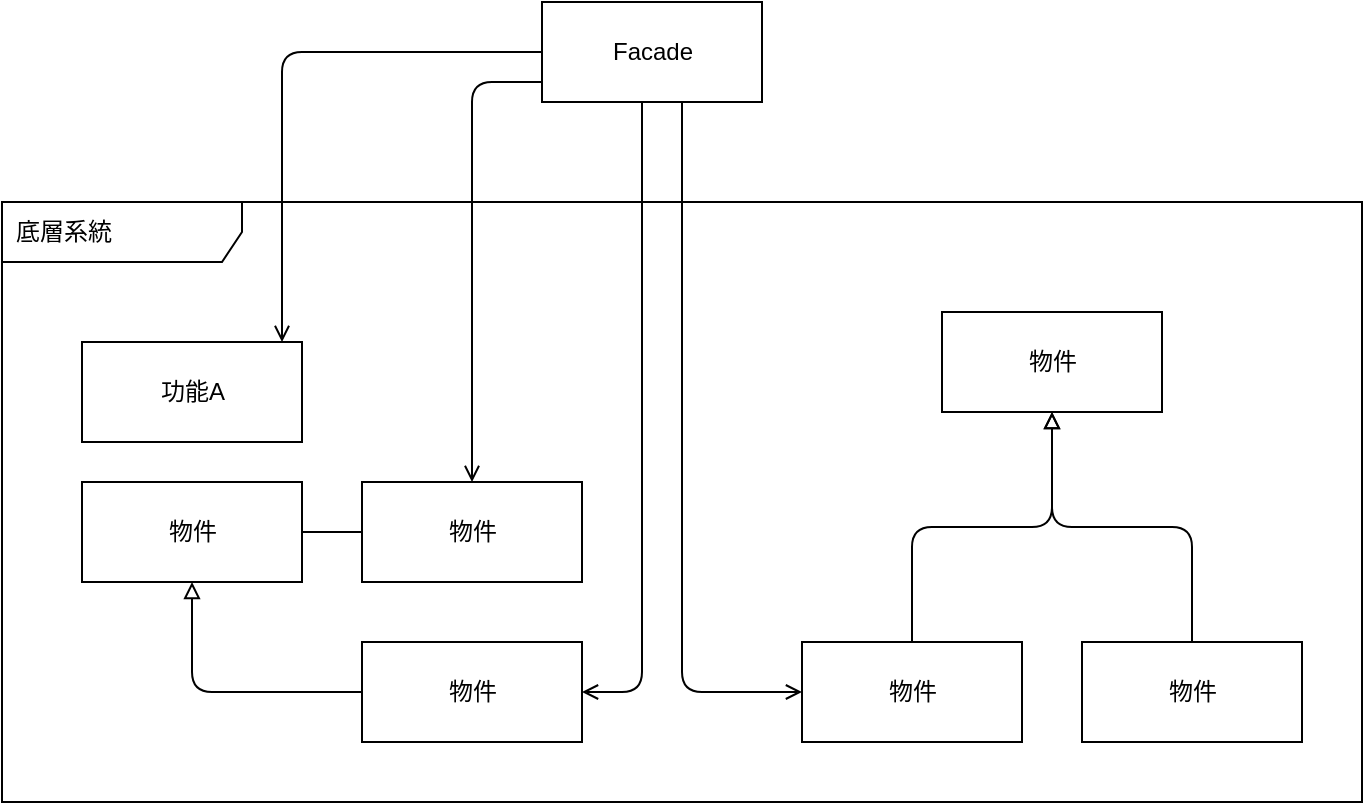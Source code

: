 <mxfile>
    <diagram id="d83kzSXht3X1S-d5lUm-" name="Facade Picture">
        <mxGraphModel dx="1046" dy="771" grid="1" gridSize="10" guides="1" tooltips="1" connect="1" arrows="1" fold="1" page="1" pageScale="1" pageWidth="1100" pageHeight="850" math="0" shadow="0">
            <root>
                <mxCell id="0"/>
                <mxCell id="1" parent="0"/>
                <mxCell id="2" value="底層系統" style="shape=umlFrame;whiteSpace=wrap;html=1;width=120;height=30;boundedLbl=1;verticalAlign=middle;align=left;spacingLeft=5;direction=east;" parent="1" vertex="1">
                    <mxGeometry x="120" y="320" width="680" height="300" as="geometry"/>
                </mxCell>
                <mxCell id="11" value="" style="edgeStyle=orthogonalEdgeStyle;html=1;endArrow=open;endFill=0;" parent="1" source="3" target="4" edge="1">
                    <mxGeometry relative="1" as="geometry">
                        <Array as="points">
                            <mxPoint x="260" y="245"/>
                        </Array>
                    </mxGeometry>
                </mxCell>
                <mxCell id="16" value="" style="html=1;endArrow=open;endFill=0;edgeStyle=orthogonalEdgeStyle;" parent="1" source="3" target="7" edge="1">
                    <mxGeometry relative="1" as="geometry">
                        <Array as="points">
                            <mxPoint x="355" y="260"/>
                        </Array>
                    </mxGeometry>
                </mxCell>
                <mxCell id="17" value="" style="edgeStyle=orthogonalEdgeStyle;html=1;endArrow=open;endFill=0;entryX=1;entryY=0.5;entryDx=0;entryDy=0;" parent="1" source="3" target="6" edge="1">
                    <mxGeometry relative="1" as="geometry">
                        <Array as="points">
                            <mxPoint x="440" y="565"/>
                        </Array>
                    </mxGeometry>
                </mxCell>
                <mxCell id="19" value="" style="edgeStyle=orthogonalEdgeStyle;html=1;endArrow=open;endFill=0;" parent="1" source="3" target="9" edge="1">
                    <mxGeometry relative="1" as="geometry">
                        <mxPoint x="580" y="245" as="targetPoint"/>
                        <Array as="points">
                            <mxPoint x="460" y="565"/>
                        </Array>
                    </mxGeometry>
                </mxCell>
                <mxCell id="3" value="Facade" style="html=1;" parent="1" vertex="1">
                    <mxGeometry x="390" y="220" width="110" height="50" as="geometry"/>
                </mxCell>
                <mxCell id="4" value="功能A" style="html=1;" parent="1" vertex="1">
                    <mxGeometry x="160" y="390" width="110" height="50" as="geometry"/>
                </mxCell>
                <mxCell id="13" value="" style="edgeStyle=orthogonalEdgeStyle;html=1;endArrow=none;endFill=0;" parent="1" source="5" target="7" edge="1">
                    <mxGeometry relative="1" as="geometry"/>
                </mxCell>
                <mxCell id="5" value="物件&lt;span style=&quot;color: rgba(0 , 0 , 0 , 0) ; font-family: monospace ; font-size: 0px&quot;&gt;%3CmxGraphModel%3E%3Croot%3E%3CmxCell%20id%3D%220%22%2F%3E%3CmxCell%20id%3D%221%22%20parent%3D%220%22%2F%3E%3CmxCell%20id%3D%222%22%20value%3D%22%E5%8A%9F%E8%83%BDA%22%20style%3D%22html%3D1%3B%22%20vertex%3D%221%22%20parent%3D%221%22%3E%3CmxGeometry%20x%3D%22200%22%20y%3D%22400%22%20width%3D%22110%22%20height%3D%2250%22%20as%3D%22geometry%22%2F%3E%3C%2FmxCell%3E%3C%2Froot%3E%3C%2FmxGraphModel%3E&lt;/span&gt;" style="html=1;" parent="1" vertex="1">
                    <mxGeometry x="160" y="460" width="110" height="50" as="geometry"/>
                </mxCell>
                <mxCell id="12" value="" style="edgeStyle=orthogonalEdgeStyle;html=1;endArrow=block;endFill=0;" parent="1" source="6" target="5" edge="1">
                    <mxGeometry relative="1" as="geometry"/>
                </mxCell>
                <mxCell id="6" value="物件&lt;span style=&quot;color: rgba(0 , 0 , 0 , 0) ; font-family: monospace ; font-size: 0px&quot;&gt;%3CmxGraphModel%3E%3Croot%3E%3CmxCell%20id%3D%220%22%2F%3E%3CmxCell%20id%3D%221%22%20parent%3D%220%22%2F%3E%3CmxCell%20id%3D%222%22%20value%3D%22%E5%8A%9F%E8%83%BDA%22%20style%3D%22html%3D1%3B%22%20vertex%3D%221%22%20parent%3D%221%22%3E%3CmxGeometry%20x%3D%22200%22%20y%3D%22400%22%20width%3D%22110%22%20height%3D%2250%22%20as%3D%22geometry%22%2F%3E%3C%2FmxCell%3E%3C%2Froot%3E%3C%2FmxGraphModel%3E&lt;/span&gt;" style="html=1;" parent="1" vertex="1">
                    <mxGeometry x="300" y="540" width="110" height="50" as="geometry"/>
                </mxCell>
                <mxCell id="7" value="物件&lt;span style=&quot;color: rgba(0 , 0 , 0 , 0) ; font-family: monospace ; font-size: 0px&quot;&gt;%3CmxGraphModel%3E%3Croot%3E%3CmxCell%20id%3D%220%22%2F%3E%3CmxCell%20id%3D%221%22%20parent%3D%220%22%2F%3E%3CmxCell%20id%3D%222%22%20value%3D%22%E5%8A%9F%E8%83%BDA%22%20style%3D%22html%3D1%3B%22%20vertex%3D%221%22%20parent%3D%221%22%3E%3CmxGeometry%20x%3D%22200%22%20y%3D%22400%22%20width%3D%22110%22%20height%3D%2250%22%20as%3D%22geometry%22%2F%3E%3C%2FmxCell%3E%3C%2Froot%3E%3C%2FmxGraphModel%3E&lt;/span&gt;" style="html=1;" parent="1" vertex="1">
                    <mxGeometry x="300" y="460" width="110" height="50" as="geometry"/>
                </mxCell>
                <mxCell id="8" value="物件&lt;span style=&quot;color: rgba(0 , 0 , 0 , 0) ; font-family: monospace ; font-size: 0px&quot;&gt;%3CmxGraphModel%3E%3Croot%3E%3CmxCell%20id%3D%220%22%2F%3E%3CmxCell%20id%3D%221%22%20parent%3D%220%22%2F%3E%3CmxCell%20id%3D%222%22%20value%3D%22%E5%8A%9F%E8%83%BDA%22%20style%3D%22html%3D1%3B%22%20vertex%3D%221%22%20parent%3D%221%22%3E%3CmxGeometry%20x%3D%22200%22%20y%3D%22400%22%20width%3D%22110%22%20height%3D%2250%22%20as%3D%22geometry%22%2F%3E%3C%2FmxCell%3E%3C%2Froot%3E%3C%2FmxGraphModel%3E&lt;/span&gt;" style="html=1;" parent="1" vertex="1">
                    <mxGeometry x="590" y="375" width="110" height="50" as="geometry"/>
                </mxCell>
                <mxCell id="14" value="" style="edgeStyle=orthogonalEdgeStyle;html=1;endArrow=block;endFill=0;" parent="1" source="9" target="8" edge="1">
                    <mxGeometry relative="1" as="geometry"/>
                </mxCell>
                <mxCell id="9" value="物件&lt;span style=&quot;color: rgba(0 , 0 , 0 , 0) ; font-family: monospace ; font-size: 0px&quot;&gt;%3CmxGraphModel%3E%3Croot%3E%3CmxCell%20id%3D%220%22%2F%3E%3CmxCell%20id%3D%221%22%20parent%3D%220%22%2F%3E%3CmxCell%20id%3D%222%22%20value%3D%22%E5%8A%9F%E8%83%BDA%22%20style%3D%22html%3D1%3B%22%20vertex%3D%221%22%20parent%3D%221%22%3E%3CmxGeometry%20x%3D%22200%22%20y%3D%22400%22%20width%3D%22110%22%20height%3D%2250%22%20as%3D%22geometry%22%2F%3E%3C%2FmxCell%3E%3C%2Froot%3E%3C%2FmxGraphModel%3E&lt;/span&gt;" style="html=1;" parent="1" vertex="1">
                    <mxGeometry x="520" y="540" width="110" height="50" as="geometry"/>
                </mxCell>
                <mxCell id="15" value="" style="edgeStyle=orthogonalEdgeStyle;html=1;endArrow=block;endFill=0;" parent="1" source="10" target="8" edge="1">
                    <mxGeometry relative="1" as="geometry"/>
                </mxCell>
                <mxCell id="10" value="物件&lt;span style=&quot;color: rgba(0 , 0 , 0 , 0) ; font-family: monospace ; font-size: 0px&quot;&gt;%3CmxGraphModel%3E%3Croot%3E%3CmxCell%20id%3D%220%22%2F%3E%3CmxCell%20id%3D%221%22%20parent%3D%220%22%2F%3E%3CmxCell%20id%3D%222%22%20value%3D%22%E5%8A%9F%E8%83%BDA%22%20style%3D%22html%3D1%3B%22%20vertex%3D%221%22%20parent%3D%221%22%3E%3CmxGeometry%20x%3D%22200%22%20y%3D%22400%22%20width%3D%22110%22%20height%3D%2250%22%20as%3D%22geometry%22%2F%3E%3C%2FmxCell%3E%3C%2Froot%3E%3C%2FmxGraphModel%3E&lt;/span&gt;" style="html=1;" parent="1" vertex="1">
                    <mxGeometry x="660" y="540" width="110" height="50" as="geometry"/>
                </mxCell>
            </root>
        </mxGraphModel>
    </diagram>
    <diagram id="arzLUADW8bWdLVG12Uhc" name="Compare">
        <mxGraphModel dx="1046" dy="771" grid="1" gridSize="10" guides="1" tooltips="1" connect="1" arrows="1" fold="1" page="1" pageScale="1" pageWidth="1100" pageHeight="850" math="0" shadow="0">
            <root>
                <mxCell id="YScQiTneVQuB_FH6bq4R-0"/>
                <mxCell id="YScQiTneVQuB_FH6bq4R-1" parent="YScQiTneVQuB_FH6bq4R-0"/>
                <mxCell id="YScQiTneVQuB_FH6bq4R-28" value="" style="group" vertex="1" connectable="0" parent="YScQiTneVQuB_FH6bq4R-1">
                    <mxGeometry x="40" y="410" width="490" height="260" as="geometry"/>
                </mxCell>
                <mxCell id="YScQiTneVQuB_FH6bq4R-16" value="使用Facade模式" style="shape=umlFrame;whiteSpace=wrap;html=1;width=130;height=30;boundedLbl=1;verticalAlign=middle;align=left;spacingLeft=5;" vertex="1" parent="YScQiTneVQuB_FH6bq4R-28">
                    <mxGeometry width="490" height="260" as="geometry"/>
                </mxCell>
                <mxCell id="YScQiTneVQuB_FH6bq4R-17" value="ClientA" style="html=1;" vertex="1" parent="YScQiTneVQuB_FH6bq4R-28">
                    <mxGeometry x="20" y="65" width="110" height="50" as="geometry"/>
                </mxCell>
                <mxCell id="YScQiTneVQuB_FH6bq4R-18" value="ClientB" style="html=1;strokeColor=#FFFFFF;" vertex="1" parent="YScQiTneVQuB_FH6bq4R-28">
                    <mxGeometry x="20" y="160" width="110" height="50" as="geometry"/>
                </mxCell>
                <mxCell id="YScQiTneVQuB_FH6bq4R-19" value="DB" style="html=1;" vertex="1" parent="YScQiTneVQuB_FH6bq4R-28">
                    <mxGeometry x="360" y="40" width="110" height="50" as="geometry"/>
                </mxCell>
                <mxCell id="YScQiTneVQuB_FH6bq4R-20" value="Model" style="html=1;" vertex="1" parent="YScQiTneVQuB_FH6bq4R-28">
                    <mxGeometry x="360" y="110" width="110" height="50" as="geometry"/>
                </mxCell>
                <mxCell id="YScQiTneVQuB_FH6bq4R-21" value="Element" style="html=1;" vertex="1" parent="YScQiTneVQuB_FH6bq4R-28">
                    <mxGeometry x="360" y="180" width="110" height="50" as="geometry"/>
                </mxCell>
                <mxCell id="YScQiTneVQuB_FH6bq4R-23" value="" style="edgeStyle=none;html=1;endArrow=open;endFill=0;strokeColor=#FFFF66;" edge="1" parent="YScQiTneVQuB_FH6bq4R-28" source="YScQiTneVQuB_FH6bq4R-22" target="YScQiTneVQuB_FH6bq4R-19">
                    <mxGeometry relative="1" as="geometry"/>
                </mxCell>
                <mxCell id="YScQiTneVQuB_FH6bq4R-24" value="" style="edgeStyle=none;html=1;endArrow=open;endFill=0;strokeColor=#FFFF66;" edge="1" parent="YScQiTneVQuB_FH6bq4R-28" source="YScQiTneVQuB_FH6bq4R-22" target="YScQiTneVQuB_FH6bq4R-20">
                    <mxGeometry relative="1" as="geometry"/>
                </mxCell>
                <mxCell id="YScQiTneVQuB_FH6bq4R-25" value="" style="edgeStyle=none;html=1;endArrow=open;endFill=0;strokeColor=#FFFF66;" edge="1" parent="YScQiTneVQuB_FH6bq4R-28" source="YScQiTneVQuB_FH6bq4R-22" target="YScQiTneVQuB_FH6bq4R-21">
                    <mxGeometry relative="1" as="geometry"/>
                </mxCell>
                <mxCell id="YScQiTneVQuB_FH6bq4R-22" value="Facade" style="html=1;strokeColor=#FFFF66;" vertex="1" parent="YScQiTneVQuB_FH6bq4R-28">
                    <mxGeometry x="190" y="110" width="110" height="50" as="geometry"/>
                </mxCell>
                <mxCell id="YScQiTneVQuB_FH6bq4R-26" value="" style="edgeStyle=none;html=1;endArrow=open;endFill=0;strokeColor=#FFFFFF;" edge="1" parent="YScQiTneVQuB_FH6bq4R-28" source="YScQiTneVQuB_FH6bq4R-17" target="YScQiTneVQuB_FH6bq4R-22">
                    <mxGeometry relative="1" as="geometry"/>
                </mxCell>
                <mxCell id="YScQiTneVQuB_FH6bq4R-27" value="" style="edgeStyle=none;html=1;endArrow=open;endFill=0;strokeColor=#FFFFFF;" edge="1" parent="YScQiTneVQuB_FH6bq4R-28" source="YScQiTneVQuB_FH6bq4R-18" target="YScQiTneVQuB_FH6bq4R-22">
                    <mxGeometry relative="1" as="geometry"/>
                </mxCell>
                <mxCell id="YScQiTneVQuB_FH6bq4R-29" value="" style="group" vertex="1" connectable="0" parent="YScQiTneVQuB_FH6bq4R-1">
                    <mxGeometry x="50" y="40" width="470" height="290" as="geometry"/>
                </mxCell>
                <mxCell id="YScQiTneVQuB_FH6bq4R-2" value="一般的程式使用情況" style="shape=umlFrame;whiteSpace=wrap;html=1;width=130;height=30;boundedLbl=1;verticalAlign=middle;align=left;spacingLeft=5;" vertex="1" parent="YScQiTneVQuB_FH6bq4R-29">
                    <mxGeometry width="470" height="290" as="geometry"/>
                </mxCell>
                <mxCell id="YScQiTneVQuB_FH6bq4R-3" value="ClientA" style="html=1;" vertex="1" parent="YScQiTneVQuB_FH6bq4R-29">
                    <mxGeometry x="30" y="90" width="110" height="50" as="geometry"/>
                </mxCell>
                <mxCell id="YScQiTneVQuB_FH6bq4R-4" value="ClientB" style="html=1;strokeColor=#FFFF66;" vertex="1" parent="YScQiTneVQuB_FH6bq4R-29">
                    <mxGeometry x="30" y="170" width="110" height="50" as="geometry"/>
                </mxCell>
                <mxCell id="YScQiTneVQuB_FH6bq4R-5" value="DB" style="html=1;" vertex="1" parent="YScQiTneVQuB_FH6bq4R-29">
                    <mxGeometry x="310" y="60" width="110" height="50" as="geometry"/>
                </mxCell>
                <mxCell id="YScQiTneVQuB_FH6bq4R-8" value="" style="html=1;endArrow=open;endFill=0;" edge="1" parent="YScQiTneVQuB_FH6bq4R-29" source="YScQiTneVQuB_FH6bq4R-3" target="YScQiTneVQuB_FH6bq4R-5">
                    <mxGeometry relative="1" as="geometry"/>
                </mxCell>
                <mxCell id="YScQiTneVQuB_FH6bq4R-11" value="" style="html=1;endArrow=open;endFill=0;strokeColor=#FFFF66;" edge="1" parent="YScQiTneVQuB_FH6bq4R-29" source="YScQiTneVQuB_FH6bq4R-4" target="YScQiTneVQuB_FH6bq4R-5">
                    <mxGeometry relative="1" as="geometry"/>
                </mxCell>
                <mxCell id="YScQiTneVQuB_FH6bq4R-6" value="Model" style="html=1;" vertex="1" parent="YScQiTneVQuB_FH6bq4R-29">
                    <mxGeometry x="310" y="130" width="110" height="50" as="geometry"/>
                </mxCell>
                <mxCell id="YScQiTneVQuB_FH6bq4R-9" value="" style="html=1;endArrow=open;endFill=0;" edge="1" parent="YScQiTneVQuB_FH6bq4R-29" source="YScQiTneVQuB_FH6bq4R-3" target="YScQiTneVQuB_FH6bq4R-6">
                    <mxGeometry relative="1" as="geometry"/>
                </mxCell>
                <mxCell id="YScQiTneVQuB_FH6bq4R-13" value="" style="html=1;endArrow=open;endFill=0;strokeColor=#FFFF66;" edge="1" parent="YScQiTneVQuB_FH6bq4R-29" source="YScQiTneVQuB_FH6bq4R-4" target="YScQiTneVQuB_FH6bq4R-6">
                    <mxGeometry relative="1" as="geometry"/>
                </mxCell>
                <mxCell id="YScQiTneVQuB_FH6bq4R-15" value="" style="html=1;endArrow=open;endFill=0;strokeColor=#FFFF66;" edge="1" parent="YScQiTneVQuB_FH6bq4R-29" source="YScQiTneVQuB_FH6bq4R-4" target="YScQiTneVQuB_FH6bq4R-7">
                    <mxGeometry relative="1" as="geometry">
                        <mxPoint x="530" y="255" as="sourcePoint"/>
                    </mxGeometry>
                </mxCell>
                <mxCell id="YScQiTneVQuB_FH6bq4R-7" value="Element" style="html=1;" vertex="1" parent="YScQiTneVQuB_FH6bq4R-29">
                    <mxGeometry x="310" y="200" width="110" height="50" as="geometry"/>
                </mxCell>
                <mxCell id="YScQiTneVQuB_FH6bq4R-10" value="" style="html=1;endArrow=open;endFill=0;" edge="1" parent="YScQiTneVQuB_FH6bq4R-29" source="YScQiTneVQuB_FH6bq4R-3" target="YScQiTneVQuB_FH6bq4R-7">
                    <mxGeometry relative="1" as="geometry"/>
                </mxCell>
            </root>
        </mxGraphModel>
    </diagram>
    <diagram id="LBSRi7ktHxspyd5TfRgS" name="Example">
        <mxGraphModel dx="1046" dy="771" grid="1" gridSize="10" guides="1" tooltips="1" connect="1" arrows="1" fold="1" page="1" pageScale="1" pageWidth="1100" pageHeight="850" math="0" shadow="0">
            <root>
                <mxCell id="7oGd_SsefvQ4l5wGMKgt-0"/>
                <mxCell id="7oGd_SsefvQ4l5wGMKgt-1" parent="7oGd_SsefvQ4l5wGMKgt-0"/>
                <mxCell id="7oGd_SsefvQ4l5wGMKgt-2" value="&lt;&lt;interface&gt;&gt;&#10;InterfaceDB" style="swimlane;fontStyle=1;align=center;verticalAlign=top;childLayout=stackLayout;horizontal=1;startSize=40;horizontalStack=0;resizeParent=1;resizeParentMax=0;resizeLast=0;collapsible=1;marginBottom=0;" vertex="1" parent="7oGd_SsefvQ4l5wGMKgt-1">
                    <mxGeometry x="200" y="440" width="160" height="90" as="geometry"/>
                </mxCell>
                <mxCell id="7oGd_SsefvQ4l5wGMKgt-4" value="" style="line;strokeWidth=1;fillColor=none;align=left;verticalAlign=middle;spacingTop=-1;spacingLeft=3;spacingRight=3;rotatable=0;labelPosition=right;points=[];portConstraint=eastwest;" vertex="1" parent="7oGd_SsefvQ4l5wGMKgt-2">
                    <mxGeometry y="40" width="160" height="8" as="geometry"/>
                </mxCell>
                <mxCell id="7oGd_SsefvQ4l5wGMKgt-5" value="+ MethodA()&#10;+ MethodB()" style="text;strokeColor=none;fillColor=none;align=left;verticalAlign=top;spacingLeft=4;spacingRight=4;overflow=hidden;rotatable=0;points=[[0,0.5],[1,0.5]];portConstraint=eastwest;" vertex="1" parent="7oGd_SsefvQ4l5wGMKgt-2">
                    <mxGeometry y="48" width="160" height="42" as="geometry"/>
                </mxCell>
                <mxCell id="7oGd_SsefvQ4l5wGMKgt-89" value="" style="edgeStyle=none;html=1;endArrow=open;endFill=0;" edge="1" parent="7oGd_SsefvQ4l5wGMKgt-1" source="7oGd_SsefvQ4l5wGMKgt-74" target="7oGd_SsefvQ4l5wGMKgt-2">
                    <mxGeometry relative="1" as="geometry">
                        <mxPoint x="270" y="420" as="sourcePoint"/>
                        <mxPoint x="337.623" y="440" as="targetPoint"/>
                    </mxGeometry>
                </mxCell>
                <mxCell id="7oGd_SsefvQ4l5wGMKgt-17" value="" style="edgeStyle=none;html=1;endArrow=block;endFill=0;" edge="1" parent="7oGd_SsefvQ4l5wGMKgt-1" source="7oGd_SsefvQ4l5wGMKgt-13" target="7oGd_SsefvQ4l5wGMKgt-5">
                    <mxGeometry relative="1" as="geometry"/>
                </mxCell>
                <mxCell id="7oGd_SsefvQ4l5wGMKgt-13" value="db" style="swimlane;fontStyle=1;align=center;verticalAlign=top;childLayout=stackLayout;horizontal=1;startSize=26;horizontalStack=0;resizeParent=1;resizeParentMax=0;resizeLast=0;collapsible=1;marginBottom=0;" vertex="1" parent="7oGd_SsefvQ4l5wGMKgt-1">
                    <mxGeometry x="200" y="555" width="160" height="34" as="geometry"/>
                </mxCell>
                <mxCell id="7oGd_SsefvQ4l5wGMKgt-15" value="" style="line;strokeWidth=1;fillColor=none;align=left;verticalAlign=middle;spacingTop=-1;spacingLeft=3;spacingRight=3;rotatable=0;labelPosition=right;points=[];portConstraint=eastwest;" vertex="1" parent="7oGd_SsefvQ4l5wGMKgt-13">
                    <mxGeometry y="26" width="160" height="8" as="geometry"/>
                </mxCell>
                <mxCell id="7oGd_SsefvQ4l5wGMKgt-36" value="&lt;&lt;interface&gt;&gt;&#10;InterfaceModel" style="swimlane;fontStyle=1;align=center;verticalAlign=top;childLayout=stackLayout;horizontal=1;startSize=40;horizontalStack=0;resizeParent=1;resizeParentMax=0;resizeLast=0;collapsible=1;marginBottom=0;" vertex="1" parent="7oGd_SsefvQ4l5wGMKgt-1">
                    <mxGeometry x="380" y="440" width="180" height="90" as="geometry"/>
                </mxCell>
                <mxCell id="7oGd_SsefvQ4l5wGMKgt-37" value="" style="line;strokeWidth=1;fillColor=none;align=left;verticalAlign=middle;spacingTop=-1;spacingLeft=3;spacingRight=3;rotatable=0;labelPosition=right;points=[];portConstraint=eastwest;" vertex="1" parent="7oGd_SsefvQ4l5wGMKgt-36">
                    <mxGeometry y="40" width="180" height="8" as="geometry"/>
                </mxCell>
                <mxCell id="7oGd_SsefvQ4l5wGMKgt-38" value="+ MethodA()&#10;+ MethodB()" style="text;strokeColor=none;fillColor=none;align=left;verticalAlign=top;spacingLeft=4;spacingRight=4;overflow=hidden;rotatable=0;points=[[0,0.5],[1,0.5]];portConstraint=eastwest;" vertex="1" parent="7oGd_SsefvQ4l5wGMKgt-36">
                    <mxGeometry y="48" width="180" height="42" as="geometry"/>
                </mxCell>
                <mxCell id="7oGd_SsefvQ4l5wGMKgt-42" value="" style="edgeStyle=none;html=1;endArrow=block;endFill=0;" edge="1" parent="7oGd_SsefvQ4l5wGMKgt-1" source="7oGd_SsefvQ4l5wGMKgt-43" target="7oGd_SsefvQ4l5wGMKgt-38">
                    <mxGeometry relative="1" as="geometry"/>
                </mxCell>
                <mxCell id="7oGd_SsefvQ4l5wGMKgt-43" value="model" style="swimlane;fontStyle=1;align=center;verticalAlign=top;childLayout=stackLayout;horizontal=1;startSize=26;horizontalStack=0;resizeParent=1;resizeParentMax=0;resizeLast=0;collapsible=1;marginBottom=0;" vertex="1" parent="7oGd_SsefvQ4l5wGMKgt-1">
                    <mxGeometry x="380" y="555" width="180" height="34" as="geometry"/>
                </mxCell>
                <mxCell id="7oGd_SsefvQ4l5wGMKgt-44" value="" style="line;strokeWidth=1;fillColor=none;align=left;verticalAlign=middle;spacingTop=-1;spacingLeft=3;spacingRight=3;rotatable=0;labelPosition=right;points=[];portConstraint=eastwest;" vertex="1" parent="7oGd_SsefvQ4l5wGMKgt-43">
                    <mxGeometry y="26" width="180" height="8" as="geometry"/>
                </mxCell>
                <mxCell id="7oGd_SsefvQ4l5wGMKgt-46" value="&lt;&lt;interface&gt;&gt;&#10;InterfaceElement" style="swimlane;fontStyle=1;align=center;verticalAlign=top;childLayout=stackLayout;horizontal=1;startSize=40;horizontalStack=0;resizeParent=1;resizeParentMax=0;resizeLast=0;collapsible=1;marginBottom=0;" vertex="1" parent="7oGd_SsefvQ4l5wGMKgt-1">
                    <mxGeometry x="580" y="440" width="200" height="90" as="geometry"/>
                </mxCell>
                <mxCell id="7oGd_SsefvQ4l5wGMKgt-47" value="" style="line;strokeWidth=1;fillColor=none;align=left;verticalAlign=middle;spacingTop=-1;spacingLeft=3;spacingRight=3;rotatable=0;labelPosition=right;points=[];portConstraint=eastwest;" vertex="1" parent="7oGd_SsefvQ4l5wGMKgt-46">
                    <mxGeometry y="40" width="200" height="8" as="geometry"/>
                </mxCell>
                <mxCell id="7oGd_SsefvQ4l5wGMKgt-48" value="+ MethodA()&#10;+ MethodB()" style="text;strokeColor=none;fillColor=none;align=left;verticalAlign=top;spacingLeft=4;spacingRight=4;overflow=hidden;rotatable=0;points=[[0,0.5],[1,0.5]];portConstraint=eastwest;" vertex="1" parent="7oGd_SsefvQ4l5wGMKgt-46">
                    <mxGeometry y="48" width="200" height="42" as="geometry"/>
                </mxCell>
                <mxCell id="7oGd_SsefvQ4l5wGMKgt-85" value="" style="edgeStyle=none;html=1;endArrow=open;endFill=0;" edge="1" parent="7oGd_SsefvQ4l5wGMKgt-1" source="7oGd_SsefvQ4l5wGMKgt-74" target="7oGd_SsefvQ4l5wGMKgt-46">
                    <mxGeometry relative="1" as="geometry">
                        <mxPoint x="700" y="420" as="sourcePoint"/>
                        <mxPoint x="616.311" y="440" as="targetPoint"/>
                    </mxGeometry>
                </mxCell>
                <mxCell id="7oGd_SsefvQ4l5wGMKgt-52" value="" style="edgeStyle=none;html=1;endArrow=block;endFill=0;" edge="1" parent="7oGd_SsefvQ4l5wGMKgt-1" source="7oGd_SsefvQ4l5wGMKgt-53" target="7oGd_SsefvQ4l5wGMKgt-48">
                    <mxGeometry relative="1" as="geometry"/>
                </mxCell>
                <mxCell id="7oGd_SsefvQ4l5wGMKgt-53" value="element" style="swimlane;fontStyle=1;align=center;verticalAlign=top;childLayout=stackLayout;horizontal=1;startSize=26;horizontalStack=0;resizeParent=1;resizeParentMax=0;resizeLast=0;collapsible=1;marginBottom=0;" vertex="1" parent="7oGd_SsefvQ4l5wGMKgt-1">
                    <mxGeometry x="580" y="555" width="200" height="34" as="geometry"/>
                </mxCell>
                <mxCell id="7oGd_SsefvQ4l5wGMKgt-54" value="" style="line;strokeWidth=1;fillColor=none;align=left;verticalAlign=middle;spacingTop=-1;spacingLeft=3;spacingRight=3;rotatable=0;labelPosition=right;points=[];portConstraint=eastwest;" vertex="1" parent="7oGd_SsefvQ4l5wGMKgt-53">
                    <mxGeometry y="26" width="200" height="8" as="geometry"/>
                </mxCell>
                <mxCell id="7oGd_SsefvQ4l5wGMKgt-66" value="&lt;&lt;interface&gt;&gt;&#10;InterfaceFacadeA" style="swimlane;fontStyle=1;align=center;verticalAlign=top;childLayout=stackLayout;horizontal=1;startSize=40;horizontalStack=0;resizeParent=1;resizeParentMax=0;resizeLast=0;collapsible=1;marginBottom=0;" vertex="1" parent="7oGd_SsefvQ4l5wGMKgt-1">
                    <mxGeometry x="260" y="190" width="200" height="80" as="geometry"/>
                </mxCell>
                <mxCell id="7oGd_SsefvQ4l5wGMKgt-67" value="" style="line;strokeWidth=1;fillColor=none;align=left;verticalAlign=middle;spacingTop=-1;spacingLeft=3;spacingRight=3;rotatable=0;labelPosition=right;points=[];portConstraint=eastwest;" vertex="1" parent="7oGd_SsefvQ4l5wGMKgt-66">
                    <mxGeometry y="40" width="200" height="8" as="geometry"/>
                </mxCell>
                <mxCell id="7oGd_SsefvQ4l5wGMKgt-68" value="+ UseMethodA()" style="text;strokeColor=none;fillColor=none;align=left;verticalAlign=top;spacingLeft=4;spacingRight=4;overflow=hidden;rotatable=0;points=[[0,0.5],[1,0.5]];portConstraint=eastwest;" vertex="1" parent="7oGd_SsefvQ4l5wGMKgt-66">
                    <mxGeometry y="48" width="200" height="32" as="geometry"/>
                </mxCell>
                <mxCell id="7oGd_SsefvQ4l5wGMKgt-69" value="&lt;&lt;interface&gt;&gt;&#10;InterfaceFacadeB" style="swimlane;fontStyle=1;align=center;verticalAlign=top;childLayout=stackLayout;horizontal=1;startSize=40;horizontalStack=0;resizeParent=1;resizeParentMax=0;resizeLast=0;collapsible=1;marginBottom=0;" vertex="1" parent="7oGd_SsefvQ4l5wGMKgt-1">
                    <mxGeometry x="500" y="190" width="200" height="80" as="geometry"/>
                </mxCell>
                <mxCell id="7oGd_SsefvQ4l5wGMKgt-70" value="" style="line;strokeWidth=1;fillColor=none;align=left;verticalAlign=middle;spacingTop=-1;spacingLeft=3;spacingRight=3;rotatable=0;labelPosition=right;points=[];portConstraint=eastwest;" vertex="1" parent="7oGd_SsefvQ4l5wGMKgt-69">
                    <mxGeometry y="40" width="200" height="8" as="geometry"/>
                </mxCell>
                <mxCell id="7oGd_SsefvQ4l5wGMKgt-71" value="+ UseMethodB()" style="text;strokeColor=none;fillColor=none;align=left;verticalAlign=top;spacingLeft=4;spacingRight=4;overflow=hidden;rotatable=0;points=[[0,0.5],[1,0.5]];portConstraint=eastwest;" vertex="1" parent="7oGd_SsefvQ4l5wGMKgt-69">
                    <mxGeometry y="48" width="200" height="32" as="geometry"/>
                </mxCell>
                <mxCell id="7oGd_SsefvQ4l5wGMKgt-77" value="" style="edgeStyle=none;html=1;endArrow=block;endFill=0;" edge="1" parent="7oGd_SsefvQ4l5wGMKgt-1" source="7oGd_SsefvQ4l5wGMKgt-74" target="7oGd_SsefvQ4l5wGMKgt-68">
                    <mxGeometry relative="1" as="geometry"/>
                </mxCell>
                <mxCell id="7oGd_SsefvQ4l5wGMKgt-78" value="" style="edgeStyle=none;html=1;endArrow=block;endFill=0;" edge="1" parent="7oGd_SsefvQ4l5wGMKgt-1" source="7oGd_SsefvQ4l5wGMKgt-74" target="7oGd_SsefvQ4l5wGMKgt-71">
                    <mxGeometry relative="1" as="geometry"/>
                </mxCell>
                <mxCell id="7oGd_SsefvQ4l5wGMKgt-74" value="facade" style="swimlane;fontStyle=1;align=center;verticalAlign=top;childLayout=stackLayout;horizontal=1;startSize=30;horizontalStack=0;resizeParent=1;resizeParentMax=0;resizeLast=0;collapsible=1;marginBottom=0;" vertex="1" parent="7oGd_SsefvQ4l5wGMKgt-1">
                    <mxGeometry x="370" y="315" width="200" height="80" as="geometry"/>
                </mxCell>
                <mxCell id="7oGd_SsefvQ4l5wGMKgt-75" value="" style="line;strokeWidth=1;fillColor=none;align=left;verticalAlign=middle;spacingTop=-1;spacingLeft=3;spacingRight=3;rotatable=0;labelPosition=right;points=[];portConstraint=eastwest;" vertex="1" parent="7oGd_SsefvQ4l5wGMKgt-74">
                    <mxGeometry y="30" width="200" height="8" as="geometry"/>
                </mxCell>
                <mxCell id="7oGd_SsefvQ4l5wGMKgt-76" value="+ UseMethodA()&#10;+ UseMethodB()" style="text;strokeColor=none;fillColor=none;align=left;verticalAlign=top;spacingLeft=4;spacingRight=4;overflow=hidden;rotatable=0;points=[[0,0.5],[1,0.5]];portConstraint=eastwest;" vertex="1" parent="7oGd_SsefvQ4l5wGMKgt-74">
                    <mxGeometry y="38" width="200" height="42" as="geometry"/>
                </mxCell>
                <mxCell id="7oGd_SsefvQ4l5wGMKgt-81" value="" style="edgeStyle=none;html=1;endArrow=open;endFill=0;" edge="1" parent="7oGd_SsefvQ4l5wGMKgt-1" source="7oGd_SsefvQ4l5wGMKgt-76" target="7oGd_SsefvQ4l5wGMKgt-36">
                    <mxGeometry relative="1" as="geometry">
                        <mxPoint x="470" y="440" as="targetPoint"/>
                    </mxGeometry>
                </mxCell>
                <mxCell id="7oGd_SsefvQ4l5wGMKgt-92" value="" style="edgeStyle=none;html=1;endArrow=open;endFill=0;" edge="1" parent="7oGd_SsefvQ4l5wGMKgt-1" source="7oGd_SsefvQ4l5wGMKgt-90" target="7oGd_SsefvQ4l5wGMKgt-66">
                    <mxGeometry relative="1" as="geometry">
                        <mxPoint x="370" y="100.417" as="targetPoint"/>
                    </mxGeometry>
                </mxCell>
                <mxCell id="7oGd_SsefvQ4l5wGMKgt-90" value="ClientA" style="html=1;" vertex="1" parent="7oGd_SsefvQ4l5wGMKgt-1">
                    <mxGeometry x="305" y="70" width="110" height="50" as="geometry"/>
                </mxCell>
                <mxCell id="7oGd_SsefvQ4l5wGMKgt-93" value="" style="edgeStyle=none;html=1;endArrow=open;endFill=0;" edge="1" parent="7oGd_SsefvQ4l5wGMKgt-1" source="7oGd_SsefvQ4l5wGMKgt-91" target="7oGd_SsefvQ4l5wGMKgt-69">
                    <mxGeometry relative="1" as="geometry">
                        <mxPoint x="370" y="123.167" as="targetPoint"/>
                    </mxGeometry>
                </mxCell>
                <mxCell id="7oGd_SsefvQ4l5wGMKgt-91" value="ClientB" style="html=1;" vertex="1" parent="7oGd_SsefvQ4l5wGMKgt-1">
                    <mxGeometry x="545" y="70" width="110" height="50" as="geometry"/>
                </mxCell>
            </root>
        </mxGraphModel>
    </diagram>
</mxfile>